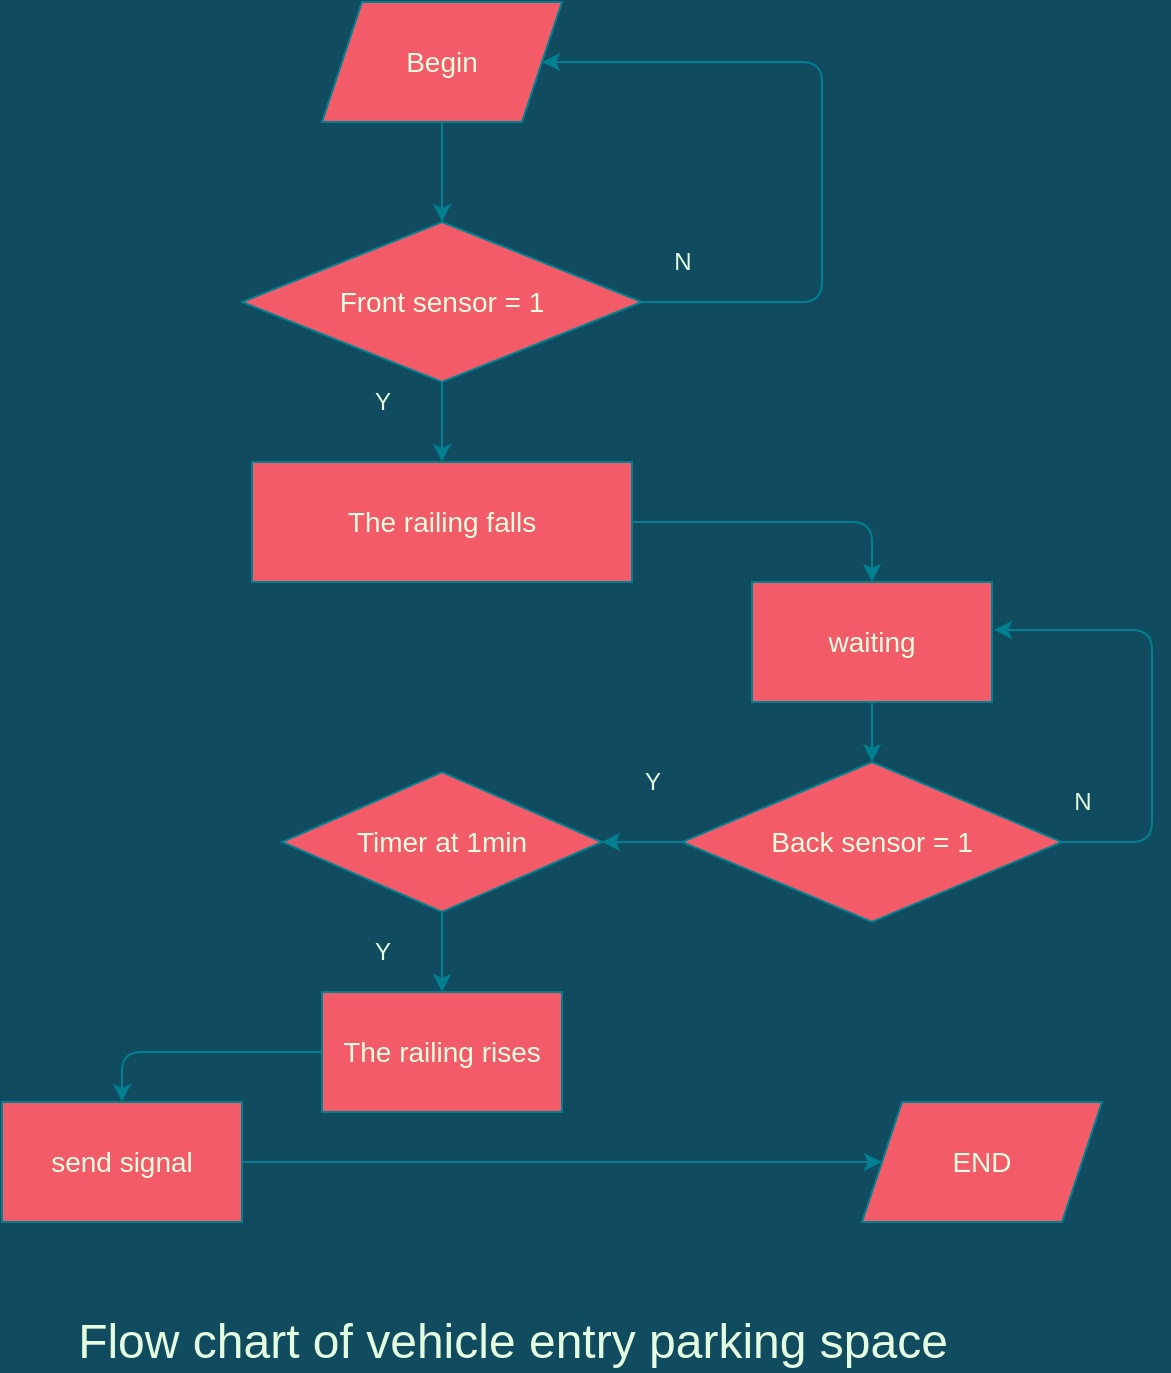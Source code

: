 <mxfile version="14.4.9" type="github">
  <diagram id="x9Oxo5cdC1fyTzue4516" name="Page-1">
    <mxGraphModel dx="1350" dy="804" grid="1" gridSize="10" guides="1" tooltips="1" connect="1" arrows="1" fold="1" page="1" pageScale="1" pageWidth="827" pageHeight="1169" background="#114B5F" math="0" shadow="0">
      <root>
        <mxCell id="0" />
        <mxCell id="1" parent="0" />
        <mxCell id="8BNnX_RZlc8lNfsLDjV0-5" style="edgeStyle=orthogonalEdgeStyle;curved=0;rounded=1;sketch=0;orthogonalLoop=1;jettySize=auto;html=1;strokeColor=#028090;fillColor=#F45B69;fontColor=#E4FDE1;labelBackgroundColor=#114B5F;" edge="1" parent="1" source="8BNnX_RZlc8lNfsLDjV0-1" target="8BNnX_RZlc8lNfsLDjV0-4">
          <mxGeometry relative="1" as="geometry" />
        </mxCell>
        <mxCell id="8BNnX_RZlc8lNfsLDjV0-1" value="&lt;font style=&quot;font-size: 14px&quot;&gt;Begin&lt;/font&gt;" style="shape=parallelogram;perimeter=parallelogramPerimeter;whiteSpace=wrap;html=1;fixedSize=1;rounded=0;sketch=0;strokeColor=#028090;fillColor=#F45B69;fontColor=#E4FDE1;" vertex="1" parent="1">
          <mxGeometry x="310" y="20" width="120" height="60" as="geometry" />
        </mxCell>
        <mxCell id="8BNnX_RZlc8lNfsLDjV0-9" style="edgeStyle=orthogonalEdgeStyle;curved=0;rounded=1;sketch=0;orthogonalLoop=1;jettySize=auto;html=1;entryX=0.5;entryY=0;entryDx=0;entryDy=0;strokeColor=#028090;fillColor=#F45B69;fontColor=#E4FDE1;labelBackgroundColor=#114B5F;" edge="1" parent="1" source="8BNnX_RZlc8lNfsLDjV0-4" target="8BNnX_RZlc8lNfsLDjV0-7">
          <mxGeometry relative="1" as="geometry" />
        </mxCell>
        <mxCell id="8BNnX_RZlc8lNfsLDjV0-12" style="edgeStyle=orthogonalEdgeStyle;curved=0;rounded=1;sketch=0;orthogonalLoop=1;jettySize=auto;html=1;entryX=1;entryY=0.5;entryDx=0;entryDy=0;strokeColor=#028090;fillColor=#F45B69;fontColor=#E4FDE1;labelBackgroundColor=#114B5F;" edge="1" parent="1" source="8BNnX_RZlc8lNfsLDjV0-4" target="8BNnX_RZlc8lNfsLDjV0-1">
          <mxGeometry relative="1" as="geometry">
            <Array as="points">
              <mxPoint x="560" y="170" />
              <mxPoint x="560" y="50" />
            </Array>
          </mxGeometry>
        </mxCell>
        <mxCell id="8BNnX_RZlc8lNfsLDjV0-4" value="&lt;font style=&quot;font-size: 14px&quot;&gt;Front sensor = 1&lt;/font&gt;" style="rhombus;whiteSpace=wrap;html=1;rounded=0;sketch=0;strokeColor=#028090;fillColor=#F45B69;fontColor=#E4FDE1;" vertex="1" parent="1">
          <mxGeometry x="270" y="130" width="200" height="80" as="geometry" />
        </mxCell>
        <mxCell id="8BNnX_RZlc8lNfsLDjV0-19" style="edgeStyle=orthogonalEdgeStyle;curved=0;rounded=1;sketch=0;orthogonalLoop=1;jettySize=auto;html=1;entryX=0.5;entryY=0;entryDx=0;entryDy=0;strokeColor=#028090;fillColor=#F45B69;fontColor=#E4FDE1;labelBackgroundColor=#114B5F;" edge="1" parent="1" source="8BNnX_RZlc8lNfsLDjV0-7" target="8BNnX_RZlc8lNfsLDjV0-18">
          <mxGeometry relative="1" as="geometry" />
        </mxCell>
        <mxCell id="8BNnX_RZlc8lNfsLDjV0-7" value="&lt;font style=&quot;font-size: 14px&quot;&gt;The railing falls&lt;/font&gt;" style="rounded=0;whiteSpace=wrap;html=1;sketch=0;strokeColor=#028090;fillColor=#F45B69;fontColor=#E4FDE1;" vertex="1" parent="1">
          <mxGeometry x="275" y="250" width="190" height="60" as="geometry" />
        </mxCell>
        <mxCell id="8BNnX_RZlc8lNfsLDjV0-10" value="Y" style="text;html=1;align=center;verticalAlign=middle;resizable=0;points=[];autosize=1;fontColor=#E4FDE1;" vertex="1" parent="1">
          <mxGeometry x="330" y="210" width="20" height="20" as="geometry" />
        </mxCell>
        <mxCell id="8BNnX_RZlc8lNfsLDjV0-11" value="N" style="text;html=1;align=center;verticalAlign=middle;resizable=0;points=[];autosize=1;fontColor=#E4FDE1;" vertex="1" parent="1">
          <mxGeometry x="480" y="140" width="20" height="20" as="geometry" />
        </mxCell>
        <mxCell id="8BNnX_RZlc8lNfsLDjV0-21" style="edgeStyle=orthogonalEdgeStyle;curved=0;rounded=1;sketch=0;orthogonalLoop=1;jettySize=auto;html=1;entryX=1.008;entryY=0.4;entryDx=0;entryDy=0;entryPerimeter=0;strokeColor=#028090;fillColor=#F45B69;fontColor=#E4FDE1;labelBackgroundColor=#114B5F;" edge="1" parent="1" source="8BNnX_RZlc8lNfsLDjV0-13" target="8BNnX_RZlc8lNfsLDjV0-18">
          <mxGeometry relative="1" as="geometry">
            <Array as="points">
              <mxPoint x="725" y="440" />
              <mxPoint x="725" y="334" />
            </Array>
          </mxGeometry>
        </mxCell>
        <mxCell id="8BNnX_RZlc8lNfsLDjV0-37" style="edgeStyle=orthogonalEdgeStyle;curved=0;rounded=1;sketch=0;orthogonalLoop=1;jettySize=auto;html=1;entryX=1;entryY=0.5;entryDx=0;entryDy=0;strokeColor=#028090;fillColor=#F45B69;fontColor=#E4FDE1;labelBackgroundColor=#114B5F;" edge="1" parent="1" source="8BNnX_RZlc8lNfsLDjV0-13" target="8BNnX_RZlc8lNfsLDjV0-23">
          <mxGeometry relative="1" as="geometry" />
        </mxCell>
        <mxCell id="8BNnX_RZlc8lNfsLDjV0-13" value="&lt;font style=&quot;font-size: 14px&quot;&gt;Back sensor = 1 &lt;/font&gt;" style="rhombus;whiteSpace=wrap;html=1;rounded=0;sketch=0;strokeColor=#028090;fillColor=#F45B69;fontColor=#E4FDE1;" vertex="1" parent="1">
          <mxGeometry x="490" y="400" width="190" height="80" as="geometry" />
        </mxCell>
        <mxCell id="8BNnX_RZlc8lNfsLDjV0-17" value="Y" style="text;html=1;align=center;verticalAlign=middle;resizable=0;points=[];autosize=1;fontColor=#E4FDE1;" vertex="1" parent="1">
          <mxGeometry x="465" y="400" width="20" height="20" as="geometry" />
        </mxCell>
        <mxCell id="8BNnX_RZlc8lNfsLDjV0-20" style="edgeStyle=orthogonalEdgeStyle;curved=0;rounded=1;sketch=0;orthogonalLoop=1;jettySize=auto;html=1;entryX=0.5;entryY=0;entryDx=0;entryDy=0;strokeColor=#028090;fillColor=#F45B69;fontColor=#E4FDE1;labelBackgroundColor=#114B5F;" edge="1" parent="1" source="8BNnX_RZlc8lNfsLDjV0-18" target="8BNnX_RZlc8lNfsLDjV0-13">
          <mxGeometry relative="1" as="geometry" />
        </mxCell>
        <mxCell id="8BNnX_RZlc8lNfsLDjV0-18" value="&lt;font style=&quot;font-size: 14px&quot;&gt;waiting&lt;/font&gt;" style="rounded=0;whiteSpace=wrap;html=1;sketch=0;strokeColor=#028090;fillColor=#F45B69;fontColor=#E4FDE1;" vertex="1" parent="1">
          <mxGeometry x="525" y="310" width="120" height="60" as="geometry" />
        </mxCell>
        <mxCell id="8BNnX_RZlc8lNfsLDjV0-22" value="N" style="text;html=1;align=center;verticalAlign=middle;resizable=0;points=[];autosize=1;fontColor=#E4FDE1;" vertex="1" parent="1">
          <mxGeometry x="680" y="410" width="20" height="20" as="geometry" />
        </mxCell>
        <mxCell id="8BNnX_RZlc8lNfsLDjV0-28" style="edgeStyle=orthogonalEdgeStyle;curved=0;rounded=1;sketch=0;orthogonalLoop=1;jettySize=auto;html=1;entryX=0.5;entryY=0;entryDx=0;entryDy=0;strokeColor=#028090;fillColor=#F45B69;fontColor=#E4FDE1;labelBackgroundColor=#114B5F;" edge="1" parent="1" source="8BNnX_RZlc8lNfsLDjV0-23" target="8BNnX_RZlc8lNfsLDjV0-27">
          <mxGeometry relative="1" as="geometry" />
        </mxCell>
        <mxCell id="8BNnX_RZlc8lNfsLDjV0-23" value="&lt;font style=&quot;font-size: 14px&quot;&gt;Timer at 1min&lt;/font&gt;" style="rhombus;whiteSpace=wrap;html=1;rounded=0;sketch=0;strokeColor=#028090;fillColor=#F45B69;fontColor=#E4FDE1;" vertex="1" parent="1">
          <mxGeometry x="290" y="405" width="160" height="70" as="geometry" />
        </mxCell>
        <mxCell id="8BNnX_RZlc8lNfsLDjV0-31" style="edgeStyle=orthogonalEdgeStyle;curved=0;rounded=1;sketch=0;orthogonalLoop=1;jettySize=auto;html=1;entryX=0.5;entryY=0;entryDx=0;entryDy=0;strokeColor=#028090;fillColor=#F45B69;fontColor=#E4FDE1;labelBackgroundColor=#114B5F;" edge="1" parent="1" source="8BNnX_RZlc8lNfsLDjV0-27" target="8BNnX_RZlc8lNfsLDjV0-30">
          <mxGeometry relative="1" as="geometry" />
        </mxCell>
        <mxCell id="8BNnX_RZlc8lNfsLDjV0-27" value="&lt;font style=&quot;font-size: 14px&quot;&gt;The railing rises&lt;/font&gt;" style="rounded=0;whiteSpace=wrap;html=1;sketch=0;strokeColor=#028090;fillColor=#F45B69;fontColor=#E4FDE1;" vertex="1" parent="1">
          <mxGeometry x="310" y="515" width="120" height="60" as="geometry" />
        </mxCell>
        <mxCell id="8BNnX_RZlc8lNfsLDjV0-29" value="Y" style="text;html=1;align=center;verticalAlign=middle;resizable=0;points=[];autosize=1;fontColor=#E4FDE1;" vertex="1" parent="1">
          <mxGeometry x="330" y="485" width="20" height="20" as="geometry" />
        </mxCell>
        <mxCell id="8BNnX_RZlc8lNfsLDjV0-38" style="edgeStyle=orthogonalEdgeStyle;curved=0;rounded=1;sketch=0;orthogonalLoop=1;jettySize=auto;html=1;strokeColor=#028090;fillColor=#F45B69;fontColor=#E4FDE1;labelBackgroundColor=#114B5F;" edge="1" parent="1" source="8BNnX_RZlc8lNfsLDjV0-30" target="8BNnX_RZlc8lNfsLDjV0-32">
          <mxGeometry relative="1" as="geometry" />
        </mxCell>
        <mxCell id="8BNnX_RZlc8lNfsLDjV0-30" value="&lt;font style=&quot;font-size: 14px&quot;&gt;send signal &lt;/font&gt;" style="rounded=0;whiteSpace=wrap;html=1;sketch=0;strokeColor=#028090;fillColor=#F45B69;fontColor=#E4FDE1;" vertex="1" parent="1">
          <mxGeometry x="150" y="570" width="120" height="60" as="geometry" />
        </mxCell>
        <mxCell id="8BNnX_RZlc8lNfsLDjV0-32" value="&lt;font style=&quot;font-size: 14px&quot;&gt;END&lt;/font&gt;" style="shape=parallelogram;perimeter=parallelogramPerimeter;whiteSpace=wrap;html=1;fixedSize=1;rounded=0;sketch=0;strokeColor=#028090;fillColor=#F45B69;fontColor=#E4FDE1;" vertex="1" parent="1">
          <mxGeometry x="580" y="570" width="120" height="60" as="geometry" />
        </mxCell>
        <mxCell id="8BNnX_RZlc8lNfsLDjV0-35" value="&lt;font style=&quot;font-size: 24px&quot;&gt;Flow chart of vehicle entry parking space&lt;/font&gt;" style="text;html=1;align=center;verticalAlign=middle;resizable=0;points=[];autosize=1;fontColor=#E4FDE1;" vertex="1" parent="1">
          <mxGeometry x="180" y="680" width="450" height="20" as="geometry" />
        </mxCell>
      </root>
    </mxGraphModel>
  </diagram>
</mxfile>
